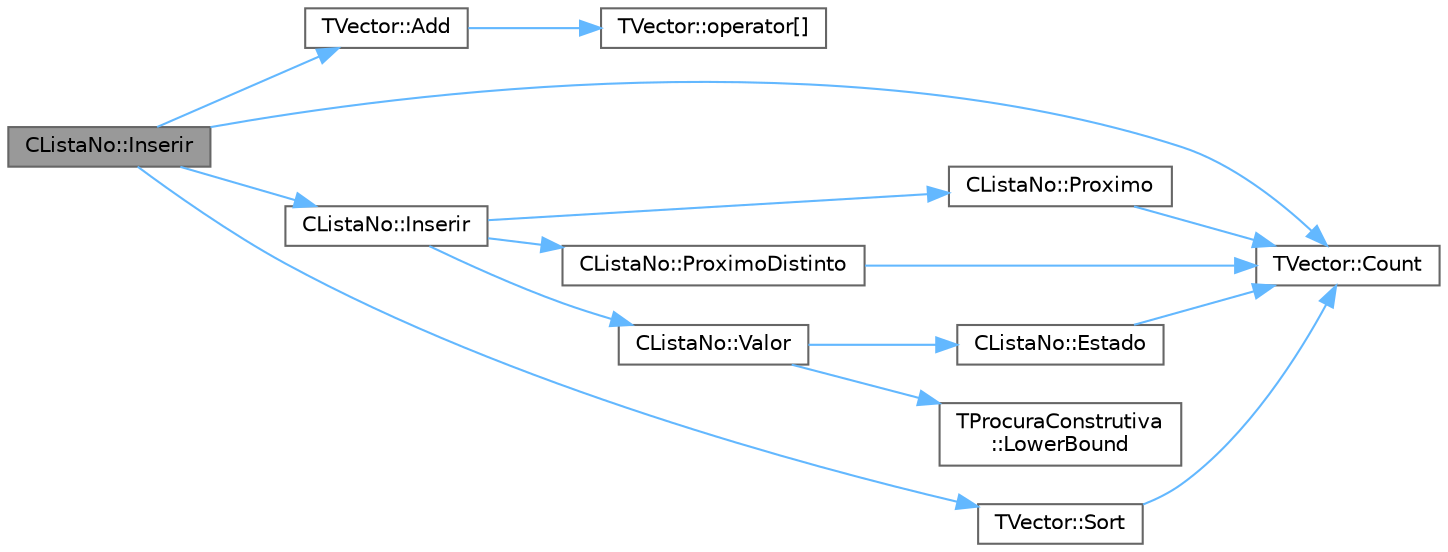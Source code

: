 digraph "CListaNo::Inserir"
{
 // LATEX_PDF_SIZE
  bgcolor="transparent";
  edge [fontname=Helvetica,fontsize=10,labelfontname=Helvetica,labelfontsize=10];
  node [fontname=Helvetica,fontsize=10,shape=box,height=0.2,width=0.4];
  rankdir="LR";
  Node1 [id="Node000001",label="CListaNo::Inserir",height=0.2,width=0.4,color="gray40", fillcolor="grey60", style="filled", fontcolor="black",tooltip=" "];
  Node1 -> Node2 [id="edge15_Node000001_Node000002",color="steelblue1",style="solid",tooltip=" "];
  Node2 [id="Node000002",label="TVector::Add",height=0.2,width=0.4,color="grey40", fillcolor="white", style="filled",URL="$classTVector.html#a21e44df6bc9513d711e2047abc5abf3d",tooltip=" "];
  Node2 -> Node3 [id="edge16_Node000002_Node000003",color="steelblue1",style="solid",tooltip=" "];
  Node3 [id="Node000003",label="TVector::operator[]",height=0.2,width=0.4,color="grey40", fillcolor="white", style="filled",URL="$classTVector.html#a372a42fd7c4a94fee43db36d6a339b33",tooltip=" "];
  Node1 -> Node4 [id="edge17_Node000001_Node000004",color="steelblue1",style="solid",tooltip=" "];
  Node4 [id="Node000004",label="TVector::Count",height=0.2,width=0.4,color="grey40", fillcolor="white", style="filled",URL="$classTVector.html#a427bf294df0ee2bf96e30d278c08389f",tooltip=" "];
  Node1 -> Node5 [id="edge18_Node000001_Node000005",color="steelblue1",style="solid",tooltip=" "];
  Node5 [id="Node000005",label="CListaNo::Inserir",height=0.2,width=0.4,color="grey40", fillcolor="white", style="filled",URL="$classCListaNo.html#a7f8ea2bd2165fba49823cc35146f7981",tooltip=" "];
  Node5 -> Node6 [id="edge19_Node000005_Node000006",color="steelblue1",style="solid",tooltip=" "];
  Node6 [id="Node000006",label="CListaNo::Proximo",height=0.2,width=0.4,color="grey40", fillcolor="white", style="filled",URL="$classCListaNo.html#ac0247e41530a14c23afb3279fa15bbfa",tooltip=" "];
  Node6 -> Node4 [id="edge20_Node000006_Node000004",color="steelblue1",style="solid",tooltip=" "];
  Node5 -> Node7 [id="edge21_Node000005_Node000007",color="steelblue1",style="solid",tooltip=" "];
  Node7 [id="Node000007",label="CListaNo::ProximoDistinto",height=0.2,width=0.4,color="grey40", fillcolor="white", style="filled",URL="$classCListaNo.html#a9f8eef005ec0d5fae8d5075892d19273",tooltip=" "];
  Node7 -> Node4 [id="edge22_Node000007_Node000004",color="steelblue1",style="solid",tooltip=" "];
  Node5 -> Node8 [id="edge23_Node000005_Node000008",color="steelblue1",style="solid",tooltip=" "];
  Node8 [id="Node000008",label="CListaNo::Valor",height=0.2,width=0.4,color="grey40", fillcolor="white", style="filled",URL="$classCListaNo.html#aef59a51e58231841d16fa45aa7582328",tooltip=" "];
  Node8 -> Node9 [id="edge24_Node000008_Node000009",color="steelblue1",style="solid",tooltip=" "];
  Node9 [id="Node000009",label="CListaNo::Estado",height=0.2,width=0.4,color="grey40", fillcolor="white", style="filled",URL="$classCListaNo.html#a41eb61b9b842b0052c119fe44b789ba8",tooltip=" "];
  Node9 -> Node4 [id="edge25_Node000009_Node000004",color="steelblue1",style="solid",tooltip=" "];
  Node8 -> Node10 [id="edge26_Node000008_Node000010",color="steelblue1",style="solid",tooltip=" "];
  Node10 [id="Node000010",label="TProcuraConstrutiva\l::LowerBound",height=0.2,width=0.4,color="grey40", fillcolor="white", style="filled",URL="$classTProcuraConstrutiva.html#a5f021041a7dfe1b68890d9e5f5f0e6f4",tooltip=" "];
  Node1 -> Node11 [id="edge27_Node000001_Node000011",color="steelblue1",style="solid",tooltip=" "];
  Node11 [id="Node000011",label="TVector::Sort",height=0.2,width=0.4,color="grey40", fillcolor="white", style="filled",URL="$classTVector.html#ab5f765b4c8271e597e2005757ed52138",tooltip=" "];
  Node11 -> Node4 [id="edge28_Node000011_Node000004",color="steelblue1",style="solid",tooltip=" "];
}
